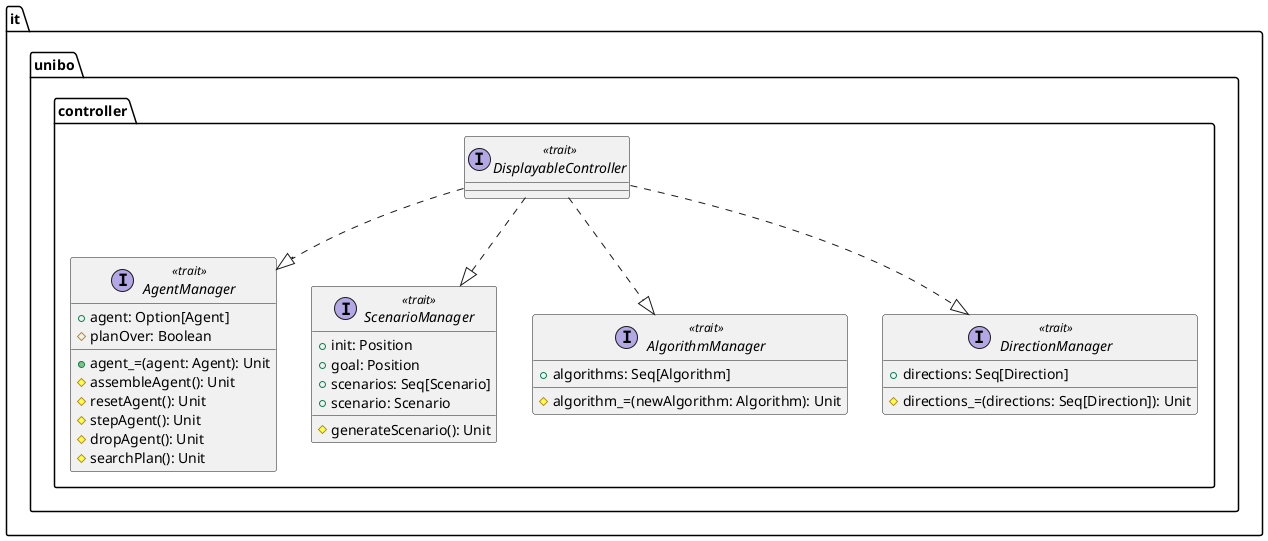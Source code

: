 @startuml ScalaPathController_Architecture
package "it.unibo.controller" {

    ' Core Traits
    interface DisplayableController <<trait>> {
    }

    interface AgentManager <<trait>> {
        +agent: Option[Agent]
        +agent_=(agent: Agent): Unit
        #assembleAgent(): Unit
        #planOver: Boolean
        #resetAgent(): Unit
        #stepAgent(): Unit
        #dropAgent(): Unit
        #searchPlan(): Unit
    }

    ' Nested Traits in DisplayableController
    interface ScenarioManager <<trait>> {
        +init: Position
        +goal: Position
        +scenarios: Seq[Scenario]
        +scenario: Scenario
        #generateScenario(): Unit
    }

    interface AlgorithmManager <<trait>> {
        +algorithms: Seq[Algorithm]
        #algorithm_=(newAlgorithm: Algorithm): Unit
    }

    interface DirectionManager <<trait>> {
        +directions: Seq[Direction]
        #directions_=(directions: Seq[Direction]): Unit
    }


    DisplayableController ..|> ScenarioManager
    DisplayableController ..|> AlgorithmManager
    DisplayableController ..|> DirectionManager
    DisplayableController ..|> AgentManager

}

@enduml